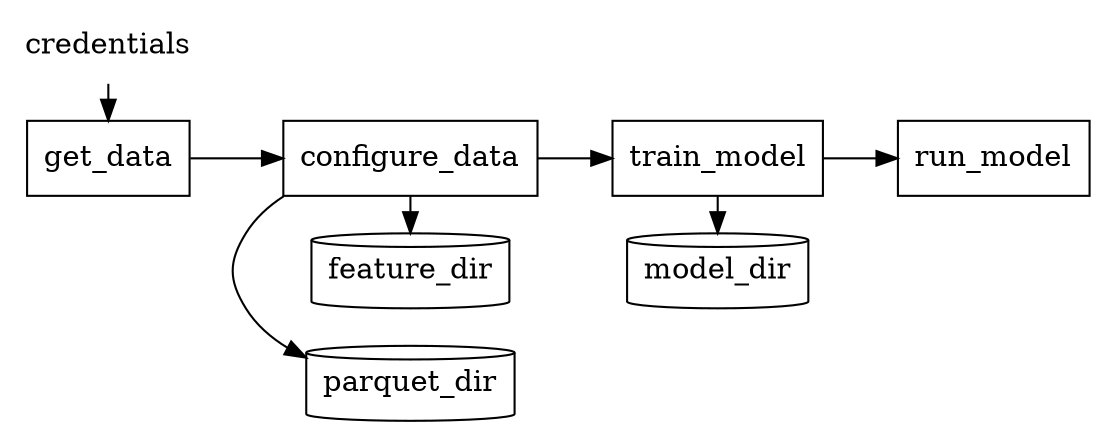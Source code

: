 digraph G {

 node [shape=box]
 rankdir="LR"
 get_data;
 configure_data;
 train_model;
 run_model;

 credentials [shape=plaintext]
 parquet_dir [shape=cylinder]
 feature_dir [shape=cylinder]
 model_dir [shape=cylinder]

 
 {
  rank=same;
  credentials -> get_data;
 }
 {
  rank=same;
  train_model -> model_dir;
 }

 { 
  rank=same;
  configure_data -> parquet_dir;
 }
 { 
  rank=same;
  configure_data -> feature_dir;
 }

 get_data -> configure_data -> train_model -> run_model
}

